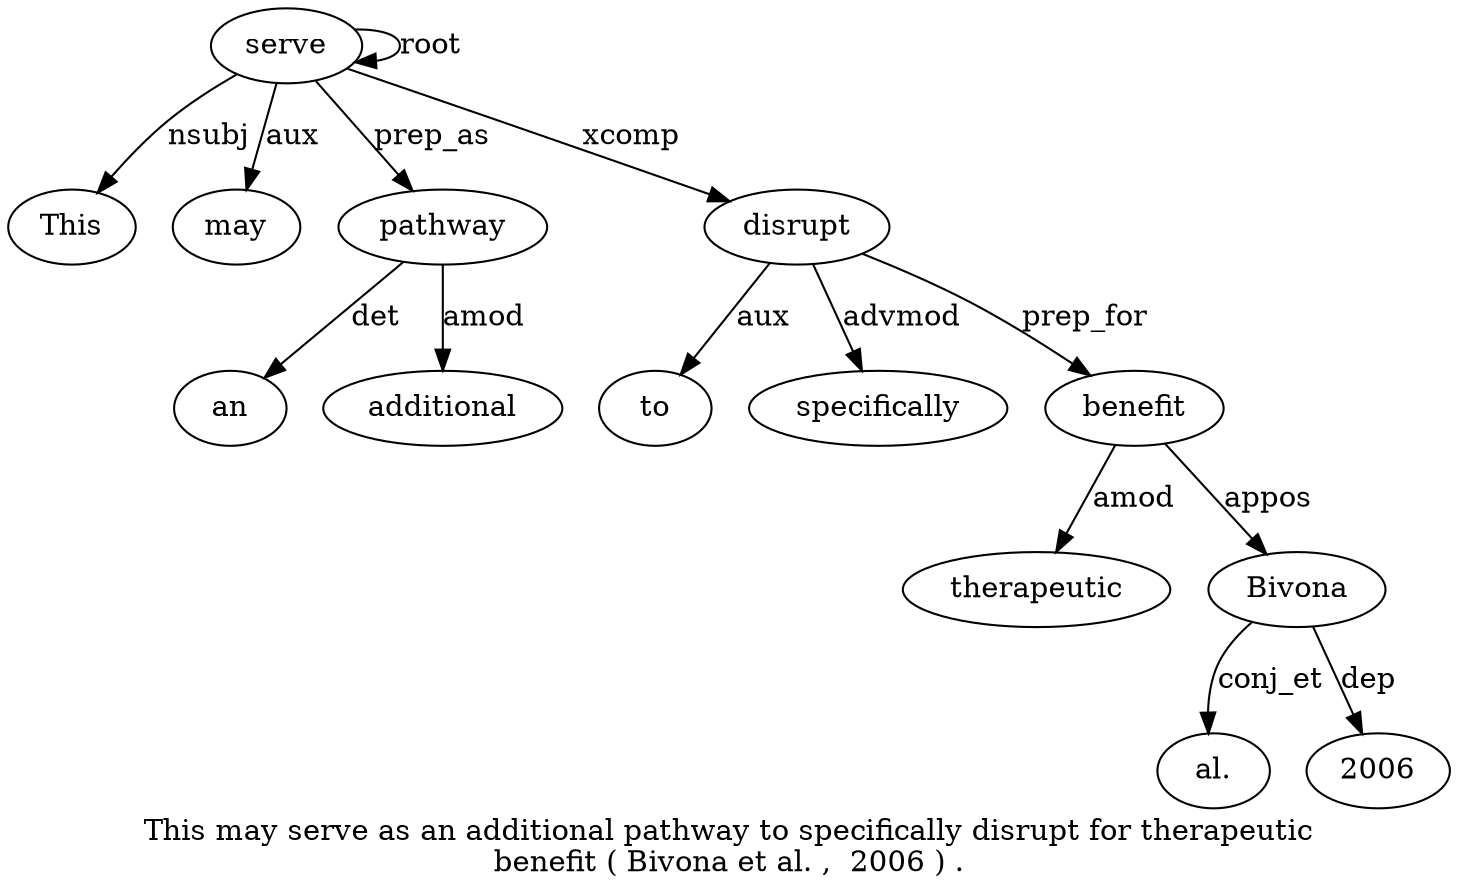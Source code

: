 digraph "This may serve as an additional pathway to specifically disrupt for therapeutic benefit ( Bivona et al. ,  2006 ) ." {
label="This may serve as an additional pathway to specifically disrupt for therapeutic
benefit ( Bivona et al. ,  2006 ) .";
serve3 [style=filled, fillcolor=white, label=serve];
This1 [style=filled, fillcolor=white, label=This];
serve3 -> This1  [label=nsubj];
may2 [style=filled, fillcolor=white, label=may];
serve3 -> may2  [label=aux];
serve3 -> serve3  [label=root];
pathway7 [style=filled, fillcolor=white, label=pathway];
an5 [style=filled, fillcolor=white, label=an];
pathway7 -> an5  [label=det];
additional6 [style=filled, fillcolor=white, label=additional];
pathway7 -> additional6  [label=amod];
serve3 -> pathway7  [label=prep_as];
disrupt10 [style=filled, fillcolor=white, label=disrupt];
to8 [style=filled, fillcolor=white, label=to];
disrupt10 -> to8  [label=aux];
specifically9 [style=filled, fillcolor=white, label=specifically];
disrupt10 -> specifically9  [label=advmod];
serve3 -> disrupt10  [label=xcomp];
benefit13 [style=filled, fillcolor=white, label=benefit];
therapeutic12 [style=filled, fillcolor=white, label=therapeutic];
benefit13 -> therapeutic12  [label=amod];
disrupt10 -> benefit13  [label=prep_for];
Bivona15 [style=filled, fillcolor=white, label=Bivona];
benefit13 -> Bivona15  [label=appos];
"al.17" [style=filled, fillcolor=white, label="al."];
Bivona15 -> "al.17"  [label=conj_et];
200619 [style=filled, fillcolor=white, label=2006];
Bivona15 -> 200619  [label=dep];
}
